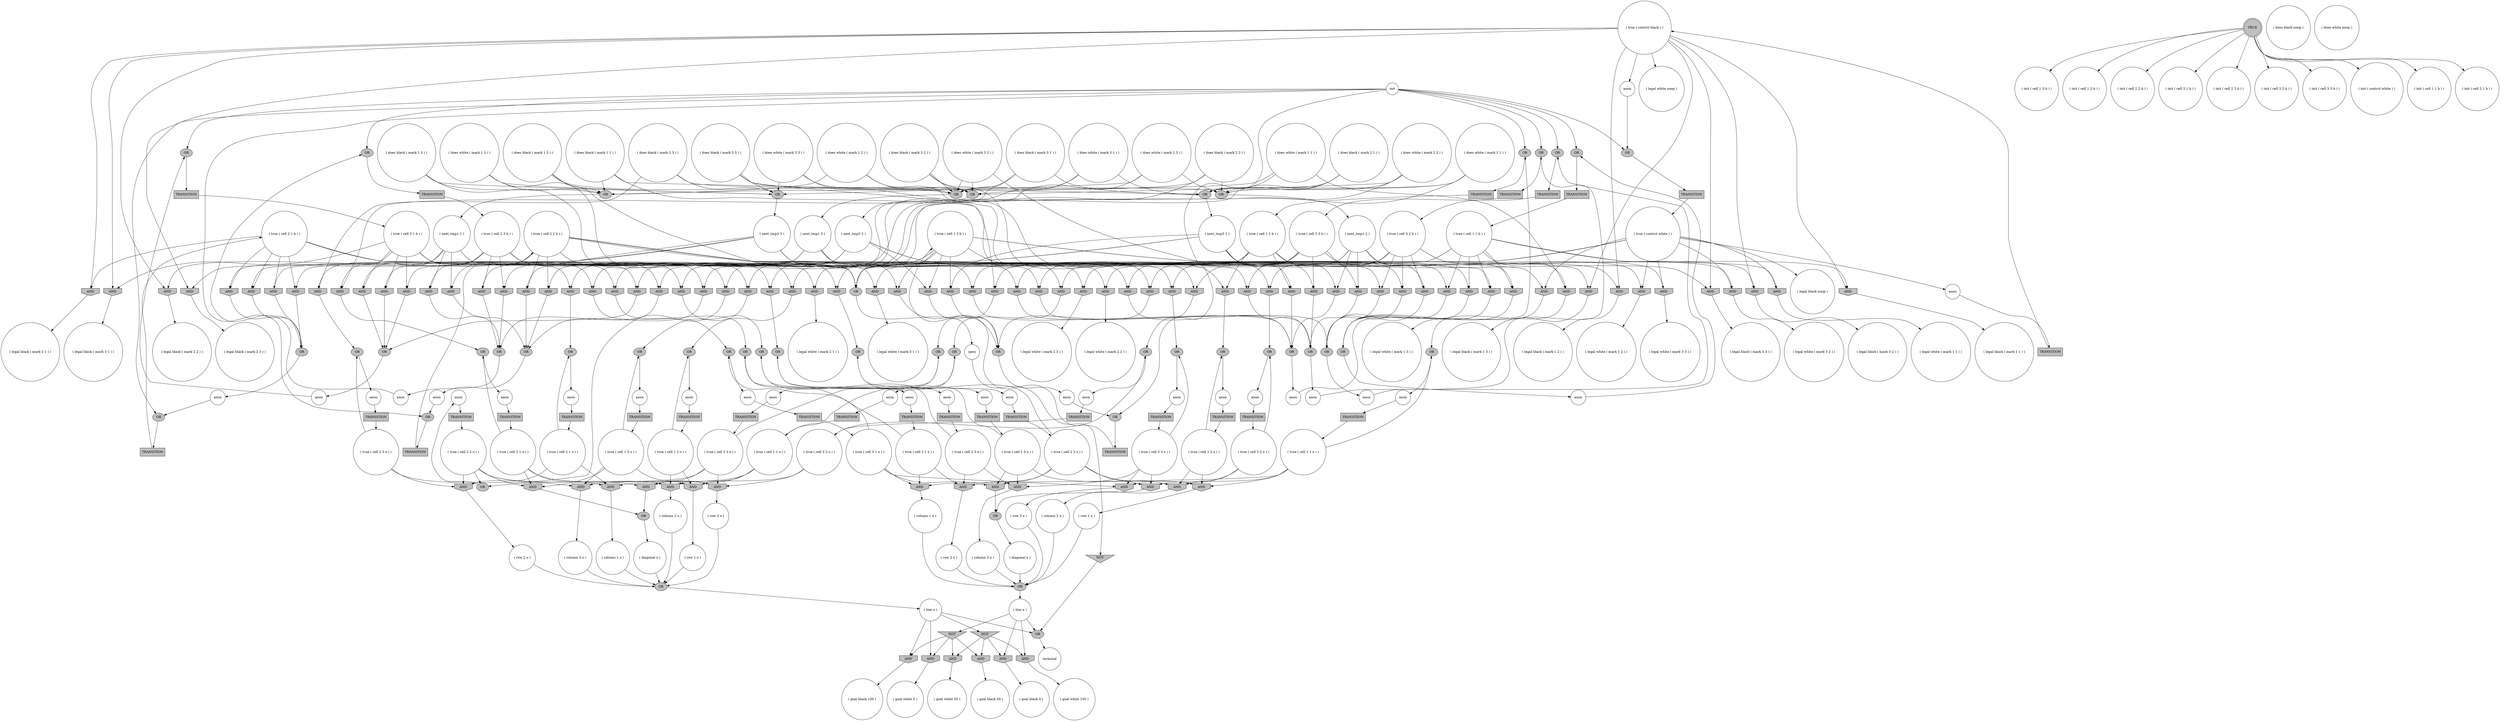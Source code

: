 digraph propNet
{
	"@436774a2"[shape=circle, style= filled, fillcolor=white, label="anon"]; "@436774a2"->"@2ea84a17"; 
	"@42d669c2"[shape=box, style= filled, fillcolor=grey, label="TRANSITION"]; "@42d669c2"->"@4c1dbbba"; 
	"@492c5383"[shape=box, style= filled, fillcolor=grey, label="TRANSITION"]; "@492c5383"->"@2e3ed883"; 
	"@58675bc2"[shape=invhouse, style= filled, fillcolor=grey, label="AND"]; "@58675bc2"->"@7b83b13a"; 
	"@413efaf2"[shape=invhouse, style= filled, fillcolor=grey, label="AND"]; "@413efaf2"->"@4d3a8156"; 
	"@61ae975a"[shape=box, style= filled, fillcolor=grey, label="TRANSITION"]; "@61ae975a"->"@7a9c4114"; 
	"@4ab82491"[shape=circle, style= filled, fillcolor=white, label="( goal black 100 )"]; 
	"@3f961f13"[shape=invhouse, style= filled, fillcolor=grey, label="AND"]; "@3f961f13"->"@41508995"; 
	"@7f917330"[shape=invhouse, style= filled, fillcolor=grey, label="AND"]; "@7f917330"->"@58520b6a"; 
	"@28c53639"[shape=circle, style= filled, fillcolor=white, label="( legal black ( mark 1 1 ) )"]; 
	"@37987632"[shape=circle, style= filled, fillcolor=white, label="anon"]; "@37987632"->"@474405c3"; 
	"@7381cb9b"[shape=ellipse, style= filled, fillcolor=grey, label="OR"]; "@7381cb9b"->"@5c585f5b"; 
	"@4786e866"[shape=invhouse, style= filled, fillcolor=grey, label="AND"]; "@4786e866"->"@1bef0f08"; 
	"@1bef0f08"[shape=circle, style= filled, fillcolor=white, label="( row 1 o )"]; "@1bef0f08"->"@1c54ddc1"; 
	"@d13f18b"[shape=circle, style= filled, fillcolor=white, label="( next_tmp1 2 )"]; "@d13f18b"->"@1ca34126"; "@d13f18b"->"@515aa023"; "@d13f18b"->"@5e011975"; "@d13f18b"->"@3689152c"; "@d13f18b"->"@7f917330"; "@d13f18b"->"@2b3ba921"; 
	"@40c81bbd"[shape=circle, style= filled, fillcolor=white, label="anon"]; "@40c81bbd"->"@7381cb9b"; 
	"@af62cdf"[shape=circle, style= filled, fillcolor=white, label="( does black ( mark 3 1 ) )"]; "@af62cdf"->"@4e31565d"; "@af62cdf"->"@3f961f13"; "@af62cdf"->"@1856e362"; 
	"@5dd07b8e"[shape=circle, style= filled, fillcolor=white, label="( legal black noop )"]; 
	"@186a5d13"[shape=invhouse, style= filled, fillcolor=grey, label="AND"]; "@186a5d13"->"@55d2f0f3"; 
	"@705e6cf7"[shape=box, style= filled, fillcolor=grey, label="TRANSITION"]; "@705e6cf7"->"@20e5e199"; 
	"@52aa0329"[shape=ellipse, style= filled, fillcolor=grey, label="OR"]; "@52aa0329"->"@7d1ee2fc"; 
	"@41508995"[shape=ellipse, style= filled, fillcolor=grey, label="OR"]; "@41508995"->"@e78b6b3"; 
	"@2ec182dc"[shape=invhouse, style= filled, fillcolor=grey, label="AND"]; "@2ec182dc"->"@58520b6a"; 
	"@49c1f0e7"[shape=invhouse, style= filled, fillcolor=grey, label="AND"]; "@49c1f0e7"->"@912e57d"; 
	"@5c755839"[shape=invhouse, style= filled, fillcolor=grey, label="AND"]; "@5c755839"->"@9d198f3"; 
	"@23f76ee1"[shape=ellipse, style= filled, fillcolor=grey, label="OR"]; "@23f76ee1"->"@49908839"; 
	"@7f26f1e4"[shape=circle, style= filled, fillcolor=white, label="anon"]; "@7f26f1e4"->"@705e6cf7"; 
	"@668b667d"[shape=ellipse, style= filled, fillcolor=grey, label="OR"]; "@668b667d"->"@49f5cd23"; 
	"@4bfb470b"[shape=invhouse, style= filled, fillcolor=grey, label="AND"]; "@4bfb470b"->"@77cb05b9"; 
	"@4f7a78c3"[shape=circle, style= filled, fillcolor=white, label="( does white ( mark 2 2 ) )"]; "@4f7a78c3"->"@1d2b6963"; "@4f7a78c3"->"@6e1dacbd"; "@4f7a78c3"->"@560a68d6"; 
	"@739c99f1"[shape=circle, style= filled, fillcolor=white, label="( true ( cell 1 3 x ) )"]; "@739c99f1"->"@59ef818e"; "@739c99f1"->"@17d83571"; "@739c99f1"->"@6eb6377c"; "@739c99f1"->"@668de184"; 
	"@294020de"[shape=circle, style= filled, fillcolor=white, label="( init ( cell 1 3 b ) )"]; 
	"@3c5a720e"[shape=invhouse, style= filled, fillcolor=grey, label="AND"]; "@3c5a720e"->"@3aad5958"; 
	"@474405c3"[shape=box, style= filled, fillcolor=grey, label="TRANSITION"]; "@474405c3"->"@543e14ae"; 
	"@dffb15a"[shape=invhouse, style= filled, fillcolor=grey, label="AND"]; "@dffb15a"->"@1472f0f9"; 
	"@43e9a8e3"[shape=circle, style= filled, fillcolor=white, label="( row 3 x )"]; "@43e9a8e3"->"@59328357"; 
	"@58206cab"[shape=box, style= filled, fillcolor=grey, label="TRANSITION"]; "@58206cab"->"@5dc8e99"; 
	"@4b233d63"[shape=invhouse, style= filled, fillcolor=grey, label="AND"]; "@4b233d63"->"@7a77e921"; 
	"@16e3f7a2"[shape=circle, style= filled, fillcolor=white, label="( does black noop )"]; 
	"@7b83b13a"[shape=circle, style= filled, fillcolor=white, label="( legal black ( mark 2 1 ) )"]; 
	"@7a9c4114"[shape=circle, style= filled, fillcolor=white, label="( true ( cell 1 3 b ) )"]; "@7a9c4114"->"@5ae39d56"; "@7a9c4114"->"@6e6a85be"; "@7a9c4114"->"@3689152c"; "@7a9c4114"->"@73482b7d"; "@7a9c4114"->"@6e2577eb"; "@7a9c4114"->"@4823400e"; "@7a9c4114"->"@201593ce"; "@7a9c4114"->"@4e65ad52"; "@7a9c4114"->"@b1e1e37"; 
	"@40158638"[shape=ellipse, style= filled, fillcolor=grey, label="OR"]; "@40158638"->"@451ee766"; 
	"@1103e5d9"[shape=invhouse, style= filled, fillcolor=grey, label="AND"]; "@1103e5d9"->"@7765e813"; 
	"@5fdeadb2"[shape=circle, style= filled, fillcolor=white, label="( next_tmp1 1 )"]; "@5fdeadb2"->"@7a409fa2"; "@5fdeadb2"->"@4bfb470b"; "@5fdeadb2"->"@a393641"; "@5fdeadb2"->"@1e11af14"; "@5fdeadb2"->"@42b96163"; "@5fdeadb2"->"@62f8f173"; 
	"@31e4f220"[shape=circle, style= filled, fillcolor=white, label="anon"]; "@31e4f220"->"@2d7b5718"; 
	"@7b5ac5d0"[shape=circle, style= filled, fillcolor=white, label="( init ( cell 1 2 b ) )"]; 
	"@1bc54f78"[shape=circle, style= filled, fillcolor=white, label="( goal white 100 )"]; 
	"@13c52c06"[shape=invhouse, style= filled, fillcolor=grey, label="AND"]; "@13c52c06"->"@7a77e921"; 
	"@19c9e8e8"[shape=circle, style= filled, fillcolor=white, label="( does white ( mark 3 1 ) )"]; "@19c9e8e8"->"@1cd2490c"; "@19c9e8e8"->"@4e31565d"; "@19c9e8e8"->"@1856e362"; 
	"@e78b6b3"[shape=circle, style= filled, fillcolor=white, label="anon"]; "@e78b6b3"->"@ab961d6"; 
	"@706a4369"[shape=circle, style= filled, fillcolor=white, label="( next_tmp1 3 )"]; "@706a4369"->"@1363084b"; "@706a4369"->"@45360d86"; "@706a4369"->"@4b233d63"; "@706a4369"->"@201593ce"; "@706a4369"->"@2fe6f732"; "@706a4369"->"@cc1d919"; 
	"@729415c1"[shape=box, style= filled, fillcolor=grey, label="TRANSITION"]; "@729415c1"->"@4780223c"; 
	"@58520b6a"[shape=ellipse, style= filled, fillcolor=grey, label="OR"]; "@58520b6a"->"@726b8972"; 
	"@1c7d7259"[shape=circle, style= filled, fillcolor=white, label="( does black ( mark 1 3 ) )"]; "@1c7d7259"->"@6e2577eb"; "@1c7d7259"->"@69c27b96"; "@1c7d7259"->"@506fdc27"; 
	"@2e3ed883"[shape=circle, style= filled, fillcolor=white, label="( true ( cell 3 1 x ) )"]; "@2e3ed883"->"@a62155d"; "@2e3ed883"->"@17d83571"; "@2e3ed883"->"@1457e85c"; "@2e3ed883"->"@11953685"; 
	"@de548a2"[shape=circle, style= filled, fillcolor=white, label="( row 1 x )"]; "@de548a2"->"@59328357"; 
	"@7c92fffb"[shape=circle, style= filled, fillcolor=white, label="( does white noop )"]; 
	"@63b977f2"[shape=invhouse, style= filled, fillcolor=grey, label="AND"]; "@63b977f2"->"@1ec0bac9"; 
	"@51be8406"[shape=circle, style= filled, fillcolor=white, label="( init ( cell 2 2 b ) )"]; 
	"@62a75ec"[shape=circle, style= filled, fillcolor=white, label="anon"]; "@62a75ec"->"@2d015ad1"; 
	"@365468a1"[shape=invhouse, style= filled, fillcolor=grey, label="AND"]; "@365468a1"->"@77cb05b9"; 
	"@2e5cdc9d"[shape=circle, style= filled, fillcolor=white, label="( true ( cell 2 2 o ) )"]; "@2e5cdc9d"->"@37488a3a"; "@2e5cdc9d"->"@6d59c31a"; "@2e5cdc9d"->"@79cec2c0"; "@2e5cdc9d"->"@60bd218d"; "@2e5cdc9d"->"@7765e813"; 
	"@1722a931"[shape=ellipse, style= filled, fillcolor=grey, label="OR"]; "@1722a931"->"@6491dbd4"; 
	"@8e9b976"[shape=invhouse, style= filled, fillcolor=grey, label="AND"]; "@8e9b976"->"@28496bc5"; 
	"@11953685"[shape=ellipse, style= filled, fillcolor=grey, label="OR"]; "@11953685"->"@5b2e5ec7"; 
	"@257dc3bb"[shape=invhouse, style= filled, fillcolor=grey, label="AND"]; "@257dc3bb"->"@ae0471c"; 
	"@6ca3b95"[shape=invhouse, style= filled, fillcolor=grey, label="AND"]; "@6ca3b95"->"@a00eb9d"; 
	"@35bc2f85"[shape=box, style= filled, fillcolor=grey, label="TRANSITION"]; "@35bc2f85"->"@20305cfa"; 
	"@36cdc2b3"[shape=box, style= filled, fillcolor=grey, label="TRANSITION"]; "@36cdc2b3"->"@739c99f1"; 
	"@5cf4234b"[shape=box, style= filled, fillcolor=grey, label="TRANSITION"]; "@5cf4234b"->"@7b907fe1"; 
	"@7bd06a97"[shape=circle, style= filled, fillcolor=white, label="( true ( cell 1 2 x ) )"]; "@7bd06a97"->"@59ef818e"; "@7bd06a97"->"@167f3e42"; "@7bd06a97"->"@6f5eba75"; 
	"@79405833"[shape=circle, style= filled, fillcolor=white, label="anon"]; "@79405833"->"@1815568f"; 
	"@3794d72e"[shape=invhouse, style= filled, fillcolor=grey, label="AND"]; "@3794d72e"->"@1995e0a5"; 
	"@451ee766"[shape=circle, style= filled, fillcolor=white, label="anon"]; "@451ee766"->"@15e9de4c"; 
	"@1815568f"[shape=ellipse, style= filled, fillcolor=grey, label="OR"]; "@1815568f"->"@76c84e90"; 
	"@1fb10a9f"[shape=invhouse, style= filled, fillcolor=grey, label="AND"]; "@1fb10a9f"->"@4669ed84"; 
	"@7cf4e6ac"[shape=circle, style= filled, fillcolor=white, label="anon"]; "@7cf4e6ac"->"@36cdc2b3"; 
	"@7ae2fec8"[shape=circle, style= filled, fillcolor=white, label="( legal black ( mark 3 1 ) )"]; 
	"@15e9de4c"[shape=ellipse, style= filled, fillcolor=grey, label="OR"]; "@15e9de4c"->"@5cf4234b"; 
	"@1472f0f9"[shape=ellipse, style= filled, fillcolor=grey, label="OR"]; "@1472f0f9"->"@62a75ec"; 
	"@4669ed84"[shape=circle, style= filled, fillcolor=white, label="( column 1 o )"]; "@4669ed84"->"@1c54ddc1"; 
	"@44b35022"[shape=circle, style= filled, fillcolor=white, label="anon"]; "@44b35022"->"@55d3e052"; 
	"@e81a430"[shape=circle, style= filled, fillcolor=white, label="( does white ( mark 1 2 ) )"]; "@e81a430"->"@560a68d6"; "@e81a430"->"@33519ede"; "@e81a430"->"@506fdc27"; 
	"@79cec2c0"[shape=invhouse, style= filled, fillcolor=grey, label="AND"]; "@79cec2c0"->"@16aaedb2"; 
	"@20305cfa"[shape=circle, style= filled, fillcolor=white, label="( true ( cell 2 1 o ) )"]; "@20305cfa"->"@3c97e511"; "@20305cfa"->"@1fb10a9f"; "@20305cfa"->"@6d59c31a"; 
	"@4307dfbd"[shape=circle, style= filled, fillcolor=white, label="anon"]; "@4307dfbd"->"@17b5a325"; 
	"@57664849"[shape=circle, style= filled, fillcolor=white, label="( does white ( mark 3 2 ) )"]; "@57664849"->"@4af0d85"; "@57664849"->"@560a68d6"; "@57664849"->"@1856e362"; 
	"@59328357"[shape=ellipse, style= filled, fillcolor=grey, label="OR"]; "@59328357"->"@34cf281"; 
	"@733e6b0b"[shape=invhouse, style= filled, fillcolor=grey, label="AND"]; "@733e6b0b"->"@3ab6ebd9"; 
	"@38cf0a88"[shape=ellipse, style= filled, fillcolor=grey, label="OR"]; "@38cf0a88"->"@20bc83db"; 
	"@755409b9"[shape=circle, style= filled, fillcolor=white, label="( true ( cell 1 3 o ) )"]; "@755409b9"->"@3368838"; "@755409b9"->"@79cec2c0"; "@755409b9"->"@3874afa7"; "@755409b9"->"@4786e866"; 
	"@20e5d2a3"[shape=ellipse, style= filled, fillcolor=grey, label="OR"]; "@20e5d2a3"->"@42d669c2"; 
	"@443f36e4"[shape=invhouse, style= filled, fillcolor=grey, label="AND"]; "@443f36e4"->"@28c53639"; 
	"@3254664b"[shape=ellipse, style= filled, fillcolor=grey, label="OR"]; "@3254664b"->"@4307dfbd"; 
	"@4281de5c"[shape=circle, style= filled, fillcolor=white, label="( true ( cell 3 1 b ) )"]; "@4281de5c"->"@1ca34126"; "@4281de5c"->"@1cd2490c"; "@4281de5c"->"@3794d72e"; "@4281de5c"->"@2ff5e105"; "@4281de5c"->"@3f961f13"; "@4281de5c"->"@1e190849"; "@4281de5c"->"@4bf0f8ff"; "@4281de5c"->"@1e11af14"; "@4281de5c"->"@b1e1e37"; 
	"@374d9299"[shape=circle, style= filled, fillcolor=white, label="( column 2 x )"]; "@374d9299"->"@59328357"; 
	"@42b96163"[shape=invhouse, style= filled, fillcolor=grey, label="AND"]; "@42b96163"->"@1472f0f9"; 
	"@42fcb590"[shape=box, style= filled, fillcolor=grey, label="TRANSITION"]; "@42fcb590"->"@1757fa73"; 
	"@1cd2490c"[shape=invhouse, style= filled, fillcolor=grey, label="AND"]; "@1cd2490c"->"@11953685"; 
	"@424d8fe1"[shape=invhouse, style= filled, fillcolor=grey, label="AND"]; "@424d8fe1"->"@1bc54f78"; 
	"@7bbd7f69"[shape=invhouse, style= filled, fillcolor=grey, label="AND"]; "@7bbd7f69"->"@4cf99f26"; 
	"@5e011975"[shape=invhouse, style= filled, fillcolor=grey, label="AND"]; "@5e011975"->"@77cb05b9"; 
	"@601cb35c"[shape=invhouse, style= filled, fillcolor=grey, label="AND"]; "@601cb35c"->"@2dd42c77"; 
	"@7ef7bdd3"[shape=invhouse, style= filled, fillcolor=grey, label="AND"]; "@7ef7bdd3"->"@2fdf7bea"; 
	"@5723a9a1"[shape=circle, style= filled, fillcolor=white, label="( true ( control black ) )"]; "@5723a9a1"->"@6ca3b95"; "@5723a9a1"->"@f8d2ffa"; "@5723a9a1"->"@58675bc2"; "@5723a9a1"->"@7bbd7f69"; "@5723a9a1"->"@443f36e4"; "@5723a9a1"->"@6e6a85be"; "@5723a9a1"->"@37b60886"; "@5723a9a1"->"@43040ef8"; "@5723a9a1"->"@4485d951"; "@5723a9a1"->"@8e9b976"; "@5723a9a1"->"@1e190849"; 
	"@2314d479"[shape=invhouse, style= filled, fillcolor=grey, label="AND"]; "@2314d479"->"@23f76ee1"; 
	"@7025588a"[shape=circle, style= filled, fillcolor=white, label="( true ( cell 2 2 x ) )"]; "@7025588a"->"@5c755839"; "@7025588a"->"@17d83571"; "@7025588a"->"@2f7e77fc"; "@7025588a"->"@167f3e42"; "@7025588a"->"@39f213ac"; 
	"@773f8807"[shape=doublecircle, style= filled, fillcolor=grey, label="TRUE"]; "@773f8807"->"@294020de"; "@773f8807"->"@6608464f"; "@773f8807"->"@6bfbc0ba"; "@773f8807"->"@47119f5"; "@773f8807"->"@32cdcfd7"; "@773f8807"->"@6a8c1b5a"; "@773f8807"->"@1d5f261a"; "@773f8807"->"@7b5ac5d0"; "@773f8807"->"@51be8406"; "@773f8807"->"@5d2a2ab8"; 
	"@201593ce"[shape=invhouse, style= filled, fillcolor=grey, label="AND"]; "@201593ce"->"@38cf0a88"; 
	"@cc1d919"[shape=invhouse, style= filled, fillcolor=grey, label="AND"]; "@cc1d919"->"@1472f0f9"; 
	"@55d3e052"[shape=box, style= filled, fillcolor=grey, label="TRANSITION"]; "@55d3e052"->"@5297df32"; 
	"@3aad5958"[shape=circle, style= filled, fillcolor=white, label="( goal white 50 )"]; 
	"@52e674c8"[shape=invhouse, style= filled, fillcolor=grey, label="AND"]; "@52e674c8"->"@4da3dc1d"; 
	"@1363084b"[shape=invhouse, style= filled, fillcolor=grey, label="AND"]; "@1363084b"->"@58520b6a"; 
	"@7b907fe1"[shape=circle, style= filled, fillcolor=white, label="( true ( cell 1 2 b ) )"]; "@7b907fe1"->"@515aa023"; "@7b907fe1"->"@413efaf2"; "@7b907fe1"->"@43040ef8"; "@7b907fe1"->"@30df9978"; "@7b907fe1"->"@33519ede"; "@7b907fe1"->"@7c02697c"; "@7b907fe1"->"@2fe6f732"; "@7b907fe1"->"@63b977f2"; "@7b907fe1"->"@b1e1e37"; 
	"@60bd218d"[shape=invhouse, style= filled, fillcolor=grey, label="AND"]; "@60bd218d"->"@6ed0b159"; 
	"@20e5e199"[shape=circle, style= filled, fillcolor=white, label="( true ( cell 1 2 o ) )"]; "@20e5e199"->"@1ec0bac9"; "@20e5e199"->"@60bd218d"; "@20e5e199"->"@4786e866"; 
	"@45b82cc0"[shape=circle, style= filled, fillcolor=white, label="( does white ( mark 3 3 ) )"]; "@45b82cc0"->"@2314d479"; "@45b82cc0"->"@69c27b96"; "@45b82cc0"->"@1856e362"; 
	"@b1e1e37"[shape=ellipse, style= filled, fillcolor=grey, label="OR"]; "@b1e1e37"->"@6651b294"; 
	"@4da3dc1d"[shape=ellipse, style= filled, fillcolor=grey, label="OR"]; "@4da3dc1d"->"@40c81bbd"; 
	"@6bfbc0ba"[shape=circle, style= filled, fillcolor=white, label="( init ( cell 2 3 b ) )"]; 
	"@28496bc5"[shape=circle, style= filled, fillcolor=white, label="( legal black ( mark 3 3 ) )"]; 
	"@1d2b6963"[shape=ellipse, style= filled, fillcolor=grey, label="OR"]; "@1d2b6963"->"@d13f18b"; 
	"@74b819e5"[shape=circle, style= filled, fillcolor=white, label="anon"]; "@74b819e5"->"@ec04efd"; 
	"@49908839"[shape=circle, style= filled, fillcolor=white, label="anon"]; "@49908839"->"@6703fcdb"; 
	"@5b2e5ec7"[shape=circle, style= filled, fillcolor=white, label="anon"]; "@5b2e5ec7"->"@492c5383"; 
	"@5e07a86"[shape=invhouse, style= filled, fillcolor=grey, label="AND"]; "@5e07a86"->"@58520b6a"; 
	"@1b8cfa0"[shape=invhouse, style= filled, fillcolor=grey, label="AND"]; "@1b8cfa0"->"@1472f0f9"; 
	"@6fe9fcfd"[shape=ellipse, style= filled, fillcolor=grey, label="OR"]; "@6fe9fcfd"->"@6ae07f71"; 
	"@4e5e685b"[shape=circle, style= filled, fillcolor=white, label="init"]; "@4e5e685b"->"@52aa0329"; "@4e5e685b"->"@20e5d2a3"; "@4e5e685b"->"@1815568f"; "@4e5e685b"->"@15e9de4c"; "@4e5e685b"->"@33f1666c"; "@4e5e685b"->"@2d015ad1"; "@4e5e685b"->"@5067dc34"; "@4e5e685b"->"@17b5a325"; "@4e5e685b"->"@2d7b5718"; "@4e5e685b"->"@7381cb9b"; 
	"@668de184"[shape=invhouse, style= filled, fillcolor=grey, label="AND"]; "@668de184"->"@799eace3"; 
	"@6608464f"[shape=circle, style= filled, fillcolor=white, label="( init ( cell 3 1 b ) )"]; 
	"@6d540b48"[shape=invhouse, style= filled, fillcolor=grey, label="AND"]; "@6d540b48"->"@76c2539f"; 
	"@6491dbd4"[shape=circle, style= filled, fillcolor=white, label="anon"]; "@6491dbd4"->"@2ddc7eba"; 
	"@1def1283"[shape=circle, style= filled, fillcolor=white, label="( does black ( mark 2 3 ) )"]; "@1def1283"->"@1d2b6963"; "@1def1283"->"@45b5f7e0"; "@1def1283"->"@69c27b96"; 
	"@6eb6377c"[shape=ellipse, style= filled, fillcolor=grey, label="OR"]; "@6eb6377c"->"@7cf4e6ac"; 
	"@5c6c1701"[shape=invtriangle, style= filled, fillcolor=grey, label="NOT"]; "@5c6c1701"->"@6d540b48"; "@5c6c1701"->"@ea0dc71"; "@5c6c1701"->"@3c5a720e"; "@5c6c1701"->"@fc3b79c"; 
	"@62f8f173"[shape=invhouse, style= filled, fillcolor=grey, label="AND"]; "@62f8f173"->"@4da3dc1d"; 
	"@1c54ddc1"[shape=ellipse, style= filled, fillcolor=grey, label="OR"]; "@1c54ddc1"->"@7aab86f"; 
	"@62a664a3"[shape=circle, style= filled, fillcolor=white, label="( does white ( mark 2 3 ) )"]; "@62a664a3"->"@1d2b6963"; "@62a664a3"->"@7585ace2"; "@62a664a3"->"@69c27b96"; 
	"@1ec0bac9"[shape=ellipse, style= filled, fillcolor=grey, label="OR"]; "@1ec0bac9"->"@7f26f1e4"; 
	"@515aa023"[shape=invhouse, style= filled, fillcolor=grey, label="AND"]; "@515aa023"->"@40158638"; 
	"@225fd7c0"[shape=invtriangle, style= filled, fillcolor=grey, label="NOT"]; "@225fd7c0"->"@6d540b48"; "@225fd7c0"->"@3c5a720e"; "@225fd7c0"->"@424d8fe1"; "@225fd7c0"->"@733e6b0b"; 
	"@2ddc7eba"[shape=box, style= filled, fillcolor=grey, label="TRANSITION"]; "@2ddc7eba"->"@7129162d"; 
	"@2629644f"[shape=circle, style= filled, fillcolor=white, label="( does white ( mark 2 1 ) )"]; "@2629644f"->"@4e31565d"; "@2629644f"->"@1d2b6963"; "@2629644f"->"@257dc3bb"; 
	"@1d5f261a"[shape=circle, style= filled, fillcolor=white, label="( init ( cell 1 1 b ) )"]; 
	"@3e35455e"[shape=circle, style= filled, fillcolor=white, label="( does black ( mark 2 1 ) )"]; "@3e35455e"->"@4e31565d"; "@3e35455e"->"@1d2b6963"; "@3e35455e"->"@368bb272"; 
	"@39f213ac"[shape=ellipse, style= filled, fillcolor=grey, label="OR"]; "@39f213ac"->"@43e99eec"; 
	"@69c27b96"[shape=ellipse, style= filled, fillcolor=grey, label="OR"]; "@69c27b96"->"@5f3feb18"; 
	"@ae0471c"[shape=ellipse, style= filled, fillcolor=grey, label="OR"]; "@ae0471c"->"@a5c84d8"; 
	"@5f3feb18"[shape=circle, style= filled, fillcolor=white, label="( next_tmp3 3 )"]; "@5f3feb18"->"@783589e6"; "@5f3feb18"->"@dffb15a"; "@5f3feb18"->"@365468a1"; "@5f3feb18"->"@5e07a86"; "@5f3feb18"->"@4bf0f8ff"; "@5f3feb18"->"@7c02697c"; 
	"@4f966198"[shape=invhouse, style= filled, fillcolor=grey, label="AND"]; "@4f966198"->"@54823952"; 
	"@f8d2ffa"[shape=circle, style= filled, fillcolor=white, label="( legal white noop )"]; 
	"@6c83396f"[shape=circle, style= filled, fillcolor=white, label="( does white ( mark 1 1 ) )"]; "@6c83396f"->"@2e54e48d"; "@6c83396f"->"@4e31565d"; "@6c83396f"->"@506fdc27"; 
	"@45ec4abb"[shape=circle, style= filled, fillcolor=white, label="( row 3 o )"]; "@45ec4abb"->"@1c54ddc1"; 
	"@6b80ce58"[shape=invhouse, style= filled, fillcolor=grey, label="AND"]; "@6b80ce58"->"@4da3dc1d"; 
	"@3c97e511"[shape=ellipse, style= filled, fillcolor=grey, label="OR"]; "@3c97e511"->"@183fde2b"; 
	"@10c62e1a"[shape=box, style= filled, fillcolor=grey, label="TRANSITION"]; "@10c62e1a"->"@7bd06a97"; 
	"@5067dc34"[shape=ellipse, style= filled, fillcolor=grey, label="OR"]; "@5067dc34"->"@58206cab"; 
	"@6ae07f71"[shape=circle, style= filled, fillcolor=white, label="anon"]; "@6ae07f71"->"@2039409a"; 
	"@6a8c1b5a"[shape=circle, style= filled, fillcolor=white, label="( init ( control white ) )"]; 
	"@15f6bcd4"[shape=circle, style= filled, fillcolor=white, label="( does black ( mark 1 2 ) )"]; "@15f6bcd4"->"@560a68d6"; "@15f6bcd4"->"@506fdc27"; "@15f6bcd4"->"@63b977f2"; 
	"@a393641"[shape=invhouse, style= filled, fillcolor=grey, label="AND"]; "@a393641"->"@7a77e921"; 
	"@2fe6f732"[shape=invhouse, style= filled, fillcolor=grey, label="AND"]; "@2fe6f732"->"@40158638"; 
	"@7aab86f"[shape=circle, style= filled, fillcolor=white, label="( line o )"]; "@7aab86f"->"@ea0dc71"; "@7aab86f"->"@fc3b79c"; "@7aab86f"->"@225fd7c0"; "@7aab86f"->"@605ac12e"; 
	"@73dc2acd"[shape=circle, style= filled, fillcolor=white, label="( does black ( mark 1 1 ) )"]; "@73dc2acd"->"@4e31565d"; "@73dc2acd"->"@186a5d13"; "@73dc2acd"->"@506fdc27"; 
	"@2e54e48d"[shape=invhouse, style= filled, fillcolor=grey, label="AND"]; "@2e54e48d"->"@3d1a5a40"; 
	"@70cf924e"[shape=invhouse, style= filled, fillcolor=grey, label="AND"]; "@70cf924e"->"@7a8d0974"; 
	"@1995e0a5"[shape=circle, style= filled, fillcolor=white, label="( legal white ( mark 3 1 ) )"]; 
	"@a00eb9d"[shape=circle, style= filled, fillcolor=white, label="( legal black ( mark 2 3 ) )"]; 
	"@2ea84a17"[shape=box, style= filled, fillcolor=grey, label="TRANSITION"]; "@2ea84a17"->"@2e5cdc9d"; 
	"@16aaedb2"[shape=ellipse, style= filled, fillcolor=grey, label="OR"]; "@16aaedb2"->"@2fdb4cbe"; 
	"@720cd60d"[shape=ellipse, style= filled, fillcolor=grey, label="OR"]; "@720cd60d"->"@28b929fa"; 
	"@4780223c"[shape=circle, style= filled, fillcolor=white, label="( true ( cell 3 2 b ) )"]; "@4780223c"->"@49c1f0e7"; "@4780223c"->"@4af0d85"; "@4780223c"->"@5e011975"; "@4780223c"->"@37b60886"; "@4780223c"->"@599eb13a"; "@4780223c"->"@365468a1"; "@4780223c"->"@4bfb470b"; "@4780223c"->"@356b6707"; "@4780223c"->"@b1e1e37"; 
	"@7a8d0974"[shape=circle, style= filled, fillcolor=white, label="( legal white ( mark 1 1 ) )"]; 
	"@4229eac3"[shape=circle, style= filled, fillcolor=white, label="( does white ( mark 1 3 ) )"]; "@4229eac3"->"@69c27b96"; "@4229eac3"->"@506fdc27"; "@4229eac3"->"@4e65ad52"; 
	"@49f5cd23"[shape=circle, style= filled, fillcolor=white, label="( diagonal x )"]; "@49f5cd23"->"@59328357"; 
	"@17b5a325"[shape=ellipse, style= filled, fillcolor=grey, label="OR"]; "@17b5a325"->"@d52c7d0"; 
	"@183fde2b"[shape=circle, style= filled, fillcolor=white, label="anon"]; "@183fde2b"->"@35bc2f85"; 
	"@6703fcdb"[shape=box, style= filled, fillcolor=grey, label="TRANSITION"]; "@6703fcdb"->"@23d8058b"; 
	"@66ce3c65"[shape=circle, style= filled, fillcolor=white, label="( legal black ( mark 1 3 ) )"]; 
	"@76c2539f"[shape=circle, style= filled, fillcolor=white, label="( goal black 50 )"]; 
	"@9d198f3"[shape=circle, style= filled, fillcolor=white, label="( row 2 x )"]; "@9d198f3"->"@59328357"; 
	"@605ac12e"[shape=ellipse, style= filled, fillcolor=grey, label="OR"]; "@605ac12e"->"@6640e46d"; 
	"@33519ede"[shape=invhouse, style= filled, fillcolor=grey, label="AND"]; "@33519ede"->"@6f5eba75"; 
	"@7c02697c"[shape=invhouse, style= filled, fillcolor=grey, label="AND"]; "@7c02697c"->"@40158638"; 
	"@d52c7d0"[shape=box, style= filled, fillcolor=grey, label="TRANSITION"]; "@d52c7d0"->"@4281de5c"; 
	"@2dd42c77"[shape=ellipse, style= filled, fillcolor=grey, label="OR"]; "@2dd42c77"->"@44b35022"; 
	"@726b8972"[shape=circle, style= filled, fillcolor=white, label="anon"]; "@726b8972"->"@5067dc34"; 
	"@7585ace2"[shape=invhouse, style= filled, fillcolor=grey, label="AND"]; "@7585ace2"->"@6fe9fcfd"; 
	"@4485d951"[shape=circle, style= filled, fillcolor=white, label="anon"]; "@4485d951"->"@52aa0329"; 
	"@91d1bc6"[shape=circle, style= filled, fillcolor=white, label="( next_tmp3 1 )"]; "@91d1bc6"->"@52e674c8"; "@91d1bc6"->"@7ef7bdd3"; "@91d1bc6"->"@30df9978"; "@91d1bc6"->"@356b6707"; "@91d1bc6"->"@1b8cfa0"; "@91d1bc6"->"@4823400e"; 
	"@45b5f7e0"[shape=invhouse, style= filled, fillcolor=grey, label="AND"]; "@45b5f7e0"->"@1722a931"; 
	"@1856e362"[shape=ellipse, style= filled, fillcolor=grey, label="OR"]; "@1856e362"->"@706a4369"; 
	"@43e99eec"[shape=circle, style= filled, fillcolor=white, label="anon"]; "@43e99eec"->"@589e0cdc"; 
	"@3721bf5a"[shape=circle, style= filled, fillcolor=white, label="( true ( control white ) )"]; "@3721bf5a"->"@3794d72e"; "@3721bf5a"->"@70cf924e"; "@3721bf5a"->"@1b2a1780"; "@3721bf5a"->"@413efaf2"; "@3721bf5a"->"@599eb13a"; "@3721bf5a"->"@73482b7d"; "@3721bf5a"->"@5dd07b8e"; "@3721bf5a"->"@7fd5d782"; "@3721bf5a"->"@4ac4d0fc"; "@3721bf5a"->"@2db666e"; "@3721bf5a"->"@4f966198"; 
	"@566ab457"[shape=circle, style= filled, fillcolor=white, label="anon"]; "@566ab457"->"@20e5d2a3"; 
	"@6e2577eb"[shape=invhouse, style= filled, fillcolor=grey, label="AND"]; "@6e2577eb"->"@3874afa7"; 
	"@d1b3f17"[shape=circle, style= filled, fillcolor=white, label="anon"]; "@d1b3f17"->"@2a9843ef"; 
	"@43040ef8"[shape=invhouse, style= filled, fillcolor=grey, label="AND"]; "@43040ef8"->"@41e598aa"; 
	"@33f1666c"[shape=ellipse, style= filled, fillcolor=grey, label="OR"]; "@33f1666c"->"@61ae975a"; 
	"@6651b294"[shape=circle, style= filled, fillcolor=white, label="open"]; "@6651b294"->"@1763fb5b"; 
	"@2ff5e105"[shape=invhouse, style= filled, fillcolor=grey, label="AND"]; "@2ff5e105"->"@3254664b"; 
	"@55d2f0f3"[shape=ellipse, style= filled, fillcolor=grey, label="OR"]; "@55d2f0f3"->"@bc90d8a"; 
	"@2d7b5718"[shape=ellipse, style= filled, fillcolor=grey, label="OR"]; "@2d7b5718"->"@729415c1"; 
	"@39c9c99a"[shape=circle, style= filled, fillcolor=white, label="( legal white ( mark 2 1 ) )"]; 
	"@4823400e"[shape=invhouse, style= filled, fillcolor=grey, label="AND"]; "@4823400e"->"@38cf0a88"; 
	"@7d6dcf80"[shape=circle, style= filled, fillcolor=white, label="( legal white ( mark 3 2 ) )"]; 
	"@1ca34126"[shape=invhouse, style= filled, fillcolor=grey, label="AND"]; "@1ca34126"->"@3254664b"; 
	"@7b6b0230"[shape=circle, style= filled, fillcolor=white, label="( true ( cell 1 1 o ) )"]; "@7b6b0230"->"@37488a3a"; "@7b6b0230"->"@1fb10a9f"; "@7b6b0230"->"@55d2f0f3"; "@7b6b0230"->"@4786e866"; 
	"@e196fe0"[shape=circle, style= filled, fillcolor=white, label="( does black ( mark 3 2 ) )"]; "@e196fe0"->"@49c1f0e7"; "@e196fe0"->"@560a68d6"; "@e196fe0"->"@1856e362"; 
	"@6e6a85be"[shape=invhouse, style= filled, fillcolor=grey, label="AND"]; "@6e6a85be"->"@66ce3c65"; 
	"@5bc994c5"[shape=circle, style= filled, fillcolor=white, label="( legal white ( mark 1 3 ) )"]; 
	"@76c84e90"[shape=box, style= filled, fillcolor=grey, label="TRANSITION"]; "@76c84e90"->"@181da1df"; 
	"@912e57d"[shape=ellipse, style= filled, fillcolor=grey, label="OR"]; "@912e57d"->"@37987632"; 
	"@1e190849"[shape=invhouse, style= filled, fillcolor=grey, label="AND"]; "@1e190849"->"@7ae2fec8"; 
	"@6640e46d"[shape=circle, style= filled, fillcolor=white, label="terminal"]; 
	"@4ac4d0fc"[shape=invhouse, style= filled, fillcolor=grey, label="AND"]; "@4ac4d0fc"->"@253e41fe"; 
	"@7259f725"[shape=circle, style= filled, fillcolor=white, label="( does black ( mark 3 3 ) )"]; "@7259f725"->"@601cb35c"; "@7259f725"->"@69c27b96"; "@7259f725"->"@1856e362"; 
	"@253e41fe"[shape=circle, style= filled, fillcolor=white, label="( legal white ( mark 3 3 ) )"]; 
	"@77cb05b9"[shape=ellipse, style= filled, fillcolor=grey, label="OR"]; "@77cb05b9"->"@31e4f220"; 
	"@60d20e1a"[shape=invhouse, style= filled, fillcolor=grey, label="AND"]; "@60d20e1a"->"@45ec4abb"; 
	"@6f5eba75"[shape=ellipse, style= filled, fillcolor=grey, label="OR"]; "@6f5eba75"->"@34239072"; 
	"@ec04efd"[shape=box, style= filled, fillcolor=grey, label="TRANSITION"]; "@ec04efd"->"@755409b9"; 
	"@38be7bc0"[shape=box, style= filled, fillcolor=grey, label="TRANSITION"]; "@38be7bc0"->"@2ace9ec1"; 
	"@59ef818e"[shape=invhouse, style= filled, fillcolor=grey, label="AND"]; "@59ef818e"->"@de548a2"; 
	"@37b60886"[shape=invhouse, style= filled, fillcolor=grey, label="AND"]; "@37b60886"->"@78f17772"; 
	"@73482b7d"[shape=invhouse, style= filled, fillcolor=grey, label="AND"]; "@73482b7d"->"@5bc994c5"; 
	"@6d59c31a"[shape=invhouse, style= filled, fillcolor=grey, label="AND"]; "@6d59c31a"->"@608dff51"; 
	"@fc3b79c"[shape=invhouse, style= filled, fillcolor=grey, label="AND"]; "@fc3b79c"->"@4ab82491"; 
	"@4568e5bb"[shape=circle, style= filled, fillcolor=white, label="( next_tmp3 2 )"]; "@4568e5bb"->"@5ae39d56"; "@4568e5bb"->"@2ec182dc"; "@4568e5bb"->"@6b80ce58"; "@4568e5bb"->"@2ff5e105"; "@4568e5bb"->"@1750fa06"; "@4568e5bb"->"@13c52c06"; 
	"@608dff51"[shape=circle, style= filled, fillcolor=white, label="( row 2 o )"]; "@608dff51"->"@1c54ddc1"; 
	"@a62155d"[shape=invhouse, style= filled, fillcolor=grey, label="AND"]; "@a62155d"->"@43e9a8e3"; 
	"@3f4bc955"[shape=circle, style= filled, fillcolor=white, label="( does black ( mark 2 2 ) )"]; "@3f4bc955"->"@1103e5d9"; "@3f4bc955"->"@1d2b6963"; "@3f4bc955"->"@560a68d6"; 
	"@1757fa73"[shape=circle, style= filled, fillcolor=white, label="( true ( cell 2 1 x ) )"]; "@1757fa73"->"@5c755839"; "@1757fa73"->"@1457e85c"; "@1757fa73"->"@ae0471c"; 
	"@17d83571"[shape=invhouse, style= filled, fillcolor=grey, label="AND"]; "@17d83571"->"@668b667d"; 
	"@2d015ad1"[shape=ellipse, style= filled, fillcolor=grey, label="OR"]; "@2d015ad1"->"@38be7bc0"; 
	"@1750fa06"[shape=invhouse, style= filled, fillcolor=grey, label="AND"]; "@1750fa06"->"@2fdf7bea"; 
	"@368bb272"[shape=invhouse, style= filled, fillcolor=grey, label="AND"]; "@368bb272"->"@3c97e511"; 
	"@543e14ae"[shape=circle, style= filled, fillcolor=white, label="( true ( cell 3 2 o ) )"]; "@543e14ae"->"@912e57d"; "@543e14ae"->"@60bd218d"; "@543e14ae"->"@60d20e1a"; 
	"@3874afa7"[shape=ellipse, style= filled, fillcolor=grey, label="OR"]; "@3874afa7"->"@74b819e5"; 
	"@604a8cdc"[shape=circle, style= filled, fillcolor=white, label="( true ( cell 3 1 o ) )"]; "@604a8cdc"->"@41508995"; "@604a8cdc"->"@1fb10a9f"; "@604a8cdc"->"@79cec2c0"; "@604a8cdc"->"@60d20e1a"; 
	"@1e11af14"[shape=invhouse, style= filled, fillcolor=grey, label="AND"]; "@1e11af14"->"@3254664b"; 
	"@4e65ad52"[shape=invhouse, style= filled, fillcolor=grey, label="AND"]; "@4e65ad52"->"@6eb6377c"; 
	"@34cf281"[shape=circle, style= filled, fillcolor=white, label="( line x )"]; "@34cf281"->"@424d8fe1"; "@34cf281"->"@605ac12e"; "@34cf281"->"@733e6b0b"; "@34cf281"->"@5c6c1701"; 
	"@ea0dc71"[shape=invhouse, style= filled, fillcolor=grey, label="AND"]; "@ea0dc71"->"@3a6bccb6"; 
	"@54823952"[shape=circle, style= filled, fillcolor=white, label="( legal white ( mark 2 2 ) )"]; 
	"@1b2a1780"[shape=circle, style= filled, fillcolor=white, label="anon"]; "@1b2a1780"->"@7ea991e0"; 
	"@7129162d"[shape=circle, style= filled, fillcolor=white, label="( true ( cell 2 3 o ) )"]; "@7129162d"->"@3368838"; "@7129162d"->"@6d59c31a"; "@7129162d"->"@1722a931"; 
	"@7765e813"[shape=ellipse, style= filled, fillcolor=grey, label="OR"]; "@7765e813"->"@436774a2"; 
	"@2b3ba921"[shape=invhouse, style= filled, fillcolor=grey, label="AND"]; "@2b3ba921"->"@4da3dc1d"; 
	"@5dc8e99"[shape=circle, style= filled, fillcolor=white, label="( true ( cell 1 1 b ) )"]; "@5dc8e99"->"@2ec182dc"; "@5dc8e99"->"@2e54e48d"; "@5dc8e99"->"@70cf924e"; "@5dc8e99"->"@443f36e4"; "@5dc8e99"->"@1363084b"; "@5dc8e99"->"@186a5d13"; "@5dc8e99"->"@7f917330"; "@5dc8e99"->"@5e07a86"; "@5dc8e99"->"@b1e1e37"; 
	"@30061f02"[shape=circle, style= filled, fillcolor=white, label="( true ( cell 3 2 x ) )"]; "@30061f02"->"@a62155d"; "@30061f02"->"@167f3e42"; "@30061f02"->"@720cd60d"; 
	"@506fdc27"[shape=ellipse, style= filled, fillcolor=grey, label="OR"]; "@506fdc27"->"@5fdeadb2"; 
	"@2a9843ef"[shape=box, style= filled, fillcolor=grey, label="TRANSITION"]; "@2a9843ef"->"@17f759c0"; 
	"@2039409a"[shape=box, style= filled, fillcolor=grey, label="TRANSITION"]; "@2039409a"->"@6cd0d5b5"; 
	"@61880847"[shape=circle, style= filled, fillcolor=white, label="( true ( cell 3 3 b ) )"]; "@61880847"->"@6b80ce58"; "@61880847"->"@52e674c8"; "@61880847"->"@601cb35c"; "@61880847"->"@2b3ba921"; "@61880847"->"@2314d479"; "@61880847"->"@8e9b976"; "@61880847"->"@4ac4d0fc"; "@61880847"->"@62f8f173"; "@61880847"->"@b1e1e37"; 
	"@4cf99f26"[shape=circle, style= filled, fillcolor=white, label="( legal black ( mark 2 2 ) )"]; 
	"@6ed0b159"[shape=circle, style= filled, fillcolor=white, label="( column 2 o )"]; "@6ed0b159"->"@1c54ddc1"; 
	"@7ea991e0"[shape=box, style= filled, fillcolor=grey, label="TRANSITION"]; "@7ea991e0"->"@5723a9a1"; 
	"@3368838"[shape=invhouse, style= filled, fillcolor=grey, label="AND"]; "@3368838"->"@117f6c49"; 
	"@3d1a5a40"[shape=ellipse, style= filled, fillcolor=grey, label="OR"]; "@3d1a5a40"->"@d1b3f17"; 
	"@2fdf7bea"[shape=ellipse, style= filled, fillcolor=grey, label="OR"]; "@2fdf7bea"->"@79405833"; 
	"@6e1dacbd"[shape=invhouse, style= filled, fillcolor=grey, label="AND"]; "@6e1dacbd"->"@39f213ac"; 
	"@7fd5d782"[shape=invhouse, style= filled, fillcolor=grey, label="AND"]; "@7fd5d782"->"@78f3d8ec"; 
	"@45360d86"[shape=invhouse, style= filled, fillcolor=grey, label="AND"]; "@45360d86"->"@2fdf7bea"; 
	"@3ab6ebd9"[shape=circle, style= filled, fillcolor=white, label="( goal black 0 )"]; 
	"@356b6707"[shape=invhouse, style= filled, fillcolor=grey, label="AND"]; "@356b6707"->"@77cb05b9"; 
	"@28b929fa"[shape=circle, style= filled, fillcolor=white, label="anon"]; "@28b929fa"->"@1bf69f5c"; 
	"@20bc83db"[shape=circle, style= filled, fillcolor=white, label="anon"]; "@20bc83db"->"@33f1666c"; 
	"@6cd0d5b5"[shape=circle, style= filled, fillcolor=white, label="( true ( cell 2 3 x ) )"]; "@6cd0d5b5"->"@5c755839"; "@6cd0d5b5"->"@6fe9fcfd"; "@6cd0d5b5"->"@668de184"; 
	"@2fdb4cbe"[shape=circle, style= filled, fillcolor=white, label="( diagonal o )"]; "@2fdb4cbe"->"@1c54ddc1"; 
	"@5297df32"[shape=circle, style= filled, fillcolor=white, label="( true ( cell 3 3 o ) )"]; "@5297df32"->"@2dd42c77"; "@5297df32"->"@37488a3a"; "@5297df32"->"@3368838"; "@5297df32"->"@60d20e1a"; 
	"@7a409fa2"[shape=invhouse, style= filled, fillcolor=grey, label="AND"]; "@7a409fa2"->"@2fdf7bea"; 
	"@4c1dbbba"[shape=circle, style= filled, fillcolor=white, label="( true ( cell 2 1 b ) )"]; "@4c1dbbba"->"@58675bc2"; "@4c1dbbba"->"@783589e6"; "@4c1dbbba"->"@368bb272"; "@4c1dbbba"->"@4b233d63"; "@4c1dbbba"->"@13c52c06"; "@4c1dbbba"->"@a393641"; "@4c1dbbba"->"@2db666e"; "@4c1dbbba"->"@257dc3bb"; "@4c1dbbba"->"@b1e1e37"; 
	"@34239072"[shape=circle, style= filled, fillcolor=white, label="anon"]; "@34239072"->"@10c62e1a"; 
	"@589e0cdc"[shape=box, style= filled, fillcolor=grey, label="TRANSITION"]; "@589e0cdc"->"@7025588a"; 
	"@5ae39d56"[shape=invhouse, style= filled, fillcolor=grey, label="AND"]; "@5ae39d56"->"@38cf0a88"; 
	"@4af0d85"[shape=invhouse, style= filled, fillcolor=grey, label="AND"]; "@4af0d85"->"@720cd60d"; 
	"@3689152c"[shape=invhouse, style= filled, fillcolor=grey, label="AND"]; "@3689152c"->"@38cf0a88"; 
	"@599eb13a"[shape=invhouse, style= filled, fillcolor=grey, label="AND"]; "@599eb13a"->"@7d6dcf80"; 
	"@41e598aa"[shape=circle, style= filled, fillcolor=white, label="( legal black ( mark 1 2 ) )"]; 
	"@2f7e77fc"[shape=invhouse, style= filled, fillcolor=grey, label="AND"]; "@2f7e77fc"->"@668b667d"; 
	"@1763fb5b"[shape=invtriangle, style= filled, fillcolor=grey, label="NOT"]; "@1763fb5b"->"@605ac12e"; 
	"@ab961d6"[shape=box, style= filled, fillcolor=grey, label="TRANSITION"]; "@ab961d6"->"@604a8cdc"; 
	"@1bf69f5c"[shape=box, style= filled, fillcolor=grey, label="TRANSITION"]; "@1bf69f5c"->"@30061f02"; 
	"@4e31565d"[shape=ellipse, style= filled, fillcolor=grey, label="OR"]; "@4e31565d"->"@91d1bc6"; 
	"@5c585f5b"[shape=box, style= filled, fillcolor=grey, label="TRANSITION"]; "@5c585f5b"->"@61880847"; 
	"@30df9978"[shape=invhouse, style= filled, fillcolor=grey, label="AND"]; "@30df9978"->"@40158638"; 
	"@560a68d6"[shape=ellipse, style= filled, fillcolor=grey, label="OR"]; "@560a68d6"->"@4568e5bb"; 
	"@799eace3"[shape=circle, style= filled, fillcolor=white, label="( column 3 x )"]; "@799eace3"->"@59328357"; 
	"@2db666e"[shape=invhouse, style= filled, fillcolor=grey, label="AND"]; "@2db666e"->"@39c9c99a"; 
	"@1f23987a"[shape=circle, style= filled, fillcolor=white, label="( column 1 x )"]; "@1f23987a"->"@59328357"; 
	"@bc90d8a"[shape=circle, style= filled, fillcolor=white, label="anon"]; "@bc90d8a"->"@62ac4540"; 
	"@181da1df"[shape=circle, style= filled, fillcolor=white, label="( true ( cell 2 3 b ) )"]; "@181da1df"->"@6ca3b95"; "@181da1df"->"@1750fa06"; "@181da1df"->"@7a409fa2"; "@181da1df"->"@7ef7bdd3"; "@181da1df"->"@7585ace2"; "@181da1df"->"@7fd5d782"; "@181da1df"->"@45360d86"; "@181da1df"->"@45b5f7e0"; "@181da1df"->"@b1e1e37"; 
	"@37488a3a"[shape=invhouse, style= filled, fillcolor=grey, label="AND"]; "@37488a3a"->"@16aaedb2"; 
	"@23d8058b"[shape=circle, style= filled, fillcolor=white, label="( true ( cell 3 3 x ) )"]; "@23d8058b"->"@a62155d"; "@23d8058b"->"@23f76ee1"; "@23d8058b"->"@2f7e77fc"; "@23d8058b"->"@668de184"; 
	"@4d3a8156"[shape=circle, style= filled, fillcolor=white, label="( legal white ( mark 1 2 ) )"]; 
	"@32cdcfd7"[shape=circle, style= filled, fillcolor=white, label="( init ( cell 3 3 b ) )"]; 
	"@3a6bccb6"[shape=circle, style= filled, fillcolor=white, label="( goal white 0 )"]; 
	"@7d1ee2fc"[shape=box, style= filled, fillcolor=grey, label="TRANSITION"]; "@7d1ee2fc"->"@3721bf5a"; 
	"@62ac4540"[shape=box, style= filled, fillcolor=grey, label="TRANSITION"]; "@62ac4540"->"@7b6b0230"; 
	"@167f3e42"[shape=invhouse, style= filled, fillcolor=grey, label="AND"]; "@167f3e42"->"@374d9299"; 
	"@78f17772"[shape=circle, style= filled, fillcolor=white, label="( legal black ( mark 3 2 ) )"]; 
	"@2ace9ec1"[shape=circle, style= filled, fillcolor=white, label="( true ( cell 2 2 b ) )"]; "@2ace9ec1"->"@1103e5d9"; "@2ace9ec1"->"@7bbd7f69"; "@2ace9ec1"->"@dffb15a"; "@2ace9ec1"->"@6e1dacbd"; "@2ace9ec1"->"@1b8cfa0"; "@2ace9ec1"->"@42b96163"; "@2ace9ec1"->"@cc1d919"; "@2ace9ec1"->"@4f966198"; "@2ace9ec1"->"@b1e1e37"; 
	"@a5c84d8"[shape=circle, style= filled, fillcolor=white, label="anon"]; "@a5c84d8"->"@42fcb590"; 
	"@5d2a2ab8"[shape=circle, style= filled, fillcolor=white, label="( init ( cell 2 1 b ) )"]; 
	"@7a77e921"[shape=ellipse, style= filled, fillcolor=grey, label="OR"]; "@7a77e921"->"@566ab457"; 
	"@783589e6"[shape=invhouse, style= filled, fillcolor=grey, label="AND"]; "@783589e6"->"@7a77e921"; 
	"@47119f5"[shape=circle, style= filled, fillcolor=white, label="( init ( cell 3 2 b ) )"]; 
	"@117f6c49"[shape=circle, style= filled, fillcolor=white, label="( column 3 o )"]; "@117f6c49"->"@1c54ddc1"; 
	"@1457e85c"[shape=invhouse, style= filled, fillcolor=grey, label="AND"]; "@1457e85c"->"@1f23987a"; 
	"@17f759c0"[shape=circle, style= filled, fillcolor=white, label="( true ( cell 1 1 x ) )"]; "@17f759c0"->"@59ef818e"; "@17f759c0"->"@3d1a5a40"; "@17f759c0"->"@2f7e77fc"; "@17f759c0"->"@1457e85c"; 
	"@78f3d8ec"[shape=circle, style= filled, fillcolor=white, label="( legal white ( mark 2 3 ) )"]; 
	"@4bf0f8ff"[shape=invhouse, style= filled, fillcolor=grey, label="AND"]; "@4bf0f8ff"->"@3254664b"; 
}